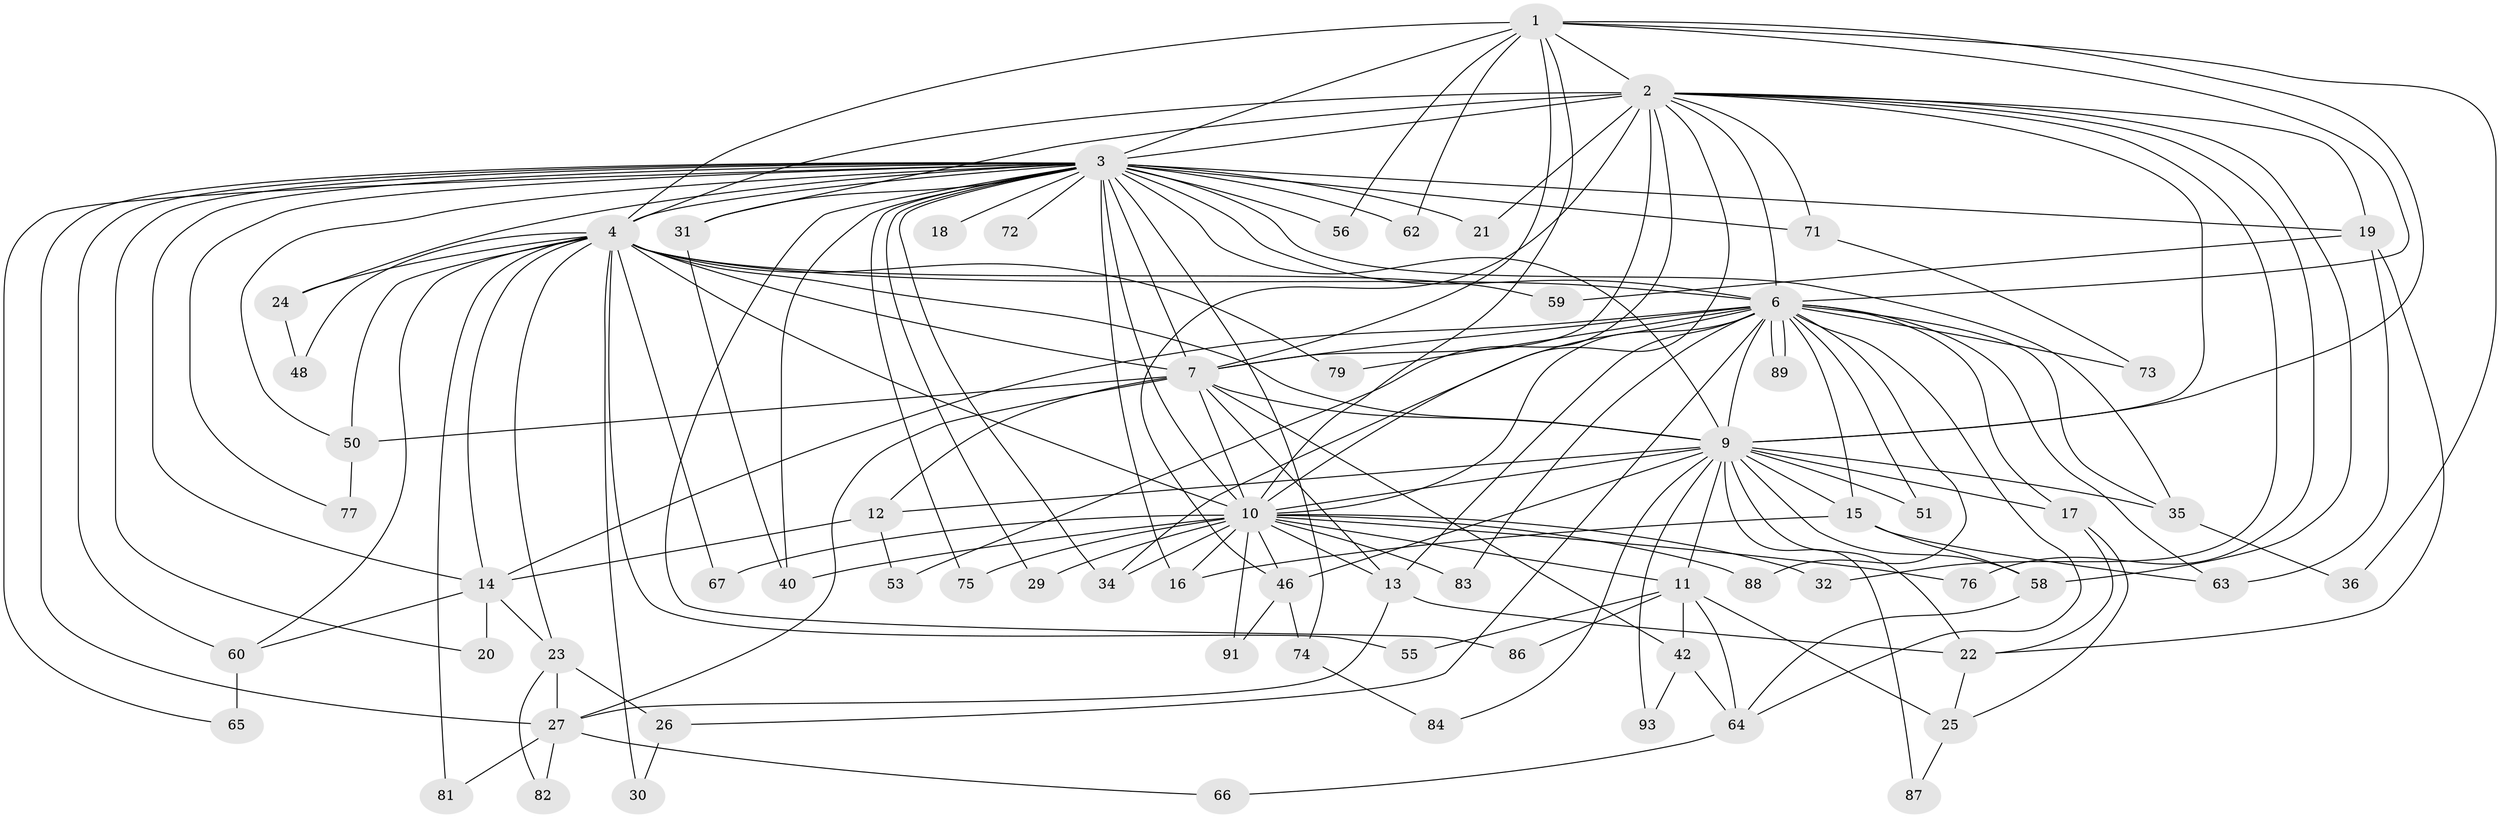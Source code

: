 // Generated by graph-tools (version 1.1) at 2025/23/03/03/25 07:23:44]
// undirected, 68 vertices, 165 edges
graph export_dot {
graph [start="1"]
  node [color=gray90,style=filled];
  1 [super="+47"];
  2 [super="+8"];
  3 [super="+5"];
  4 [super="+68"];
  6 [super="+28"];
  7 [super="+39"];
  9 [super="+45"];
  10 [super="+38"];
  11;
  12 [super="+43"];
  13;
  14 [super="+33"];
  15;
  16 [super="+61"];
  17;
  18;
  19 [super="+37"];
  20;
  21;
  22 [super="+54"];
  23;
  24;
  25 [super="+41"];
  26;
  27 [super="+70"];
  29;
  30;
  31;
  32 [super="+44"];
  34 [super="+49"];
  35;
  36;
  40 [super="+92"];
  42 [super="+85"];
  46 [super="+52"];
  48;
  50 [super="+57"];
  51;
  53;
  55;
  56;
  58 [super="+78"];
  59;
  60 [super="+69"];
  62;
  63 [super="+90"];
  64 [super="+80"];
  65;
  66;
  67;
  71;
  72;
  73;
  74;
  75;
  76;
  77;
  79;
  81;
  82;
  83;
  84;
  86;
  87;
  88;
  89;
  91;
  93;
  1 -- 2 [weight=2];
  1 -- 3 [weight=2];
  1 -- 4;
  1 -- 6;
  1 -- 7;
  1 -- 9;
  1 -- 10;
  1 -- 36;
  1 -- 56;
  1 -- 62;
  2 -- 3 [weight=4];
  2 -- 4 [weight=2];
  2 -- 6 [weight=2];
  2 -- 7 [weight=2];
  2 -- 9 [weight=2];
  2 -- 10 [weight=2];
  2 -- 19;
  2 -- 21;
  2 -- 32;
  2 -- 46;
  2 -- 53;
  2 -- 71;
  2 -- 76;
  2 -- 58;
  2 -- 31;
  3 -- 4 [weight=3];
  3 -- 6 [weight=2];
  3 -- 7 [weight=2];
  3 -- 9 [weight=2];
  3 -- 10 [weight=3];
  3 -- 21;
  3 -- 27;
  3 -- 29;
  3 -- 35;
  3 -- 50;
  3 -- 56;
  3 -- 65;
  3 -- 71;
  3 -- 72;
  3 -- 74;
  3 -- 75;
  3 -- 77;
  3 -- 16;
  3 -- 18;
  3 -- 19;
  3 -- 20;
  3 -- 86;
  3 -- 24;
  3 -- 31;
  3 -- 40;
  3 -- 60;
  3 -- 62;
  3 -- 14;
  3 -- 34;
  4 -- 6;
  4 -- 7;
  4 -- 9;
  4 -- 10;
  4 -- 14;
  4 -- 23;
  4 -- 24;
  4 -- 30;
  4 -- 48;
  4 -- 55;
  4 -- 59;
  4 -- 60;
  4 -- 67;
  4 -- 79;
  4 -- 81;
  4 -- 50;
  6 -- 7;
  6 -- 9;
  6 -- 10;
  6 -- 14;
  6 -- 15;
  6 -- 17;
  6 -- 26;
  6 -- 34;
  6 -- 35;
  6 -- 51;
  6 -- 64;
  6 -- 73;
  6 -- 79;
  6 -- 83;
  6 -- 88;
  6 -- 89;
  6 -- 89;
  6 -- 13;
  6 -- 63;
  7 -- 9;
  7 -- 10;
  7 -- 12;
  7 -- 13;
  7 -- 42;
  7 -- 50;
  7 -- 27;
  9 -- 10;
  9 -- 11;
  9 -- 12;
  9 -- 15;
  9 -- 17;
  9 -- 22;
  9 -- 51;
  9 -- 58;
  9 -- 87;
  9 -- 93;
  9 -- 35;
  9 -- 84;
  9 -- 46;
  10 -- 11;
  10 -- 13;
  10 -- 29;
  10 -- 32;
  10 -- 34;
  10 -- 46;
  10 -- 67;
  10 -- 75;
  10 -- 76;
  10 -- 83;
  10 -- 88;
  10 -- 91;
  10 -- 16;
  10 -- 40;
  11 -- 25;
  11 -- 42;
  11 -- 55;
  11 -- 64;
  11 -- 86;
  12 -- 53;
  12 -- 14;
  13 -- 27;
  13 -- 22;
  14 -- 20;
  14 -- 23;
  14 -- 60;
  15 -- 16;
  15 -- 58;
  15 -- 63;
  17 -- 22;
  17 -- 25;
  19 -- 63;
  19 -- 59;
  19 -- 22;
  22 -- 25;
  23 -- 26;
  23 -- 82;
  23 -- 27;
  24 -- 48;
  25 -- 87;
  26 -- 30;
  27 -- 66;
  27 -- 81;
  27 -- 82;
  31 -- 40;
  35 -- 36;
  42 -- 64;
  42 -- 93;
  46 -- 91;
  46 -- 74;
  50 -- 77;
  58 -- 64;
  60 -- 65;
  64 -- 66;
  71 -- 73;
  74 -- 84;
}
